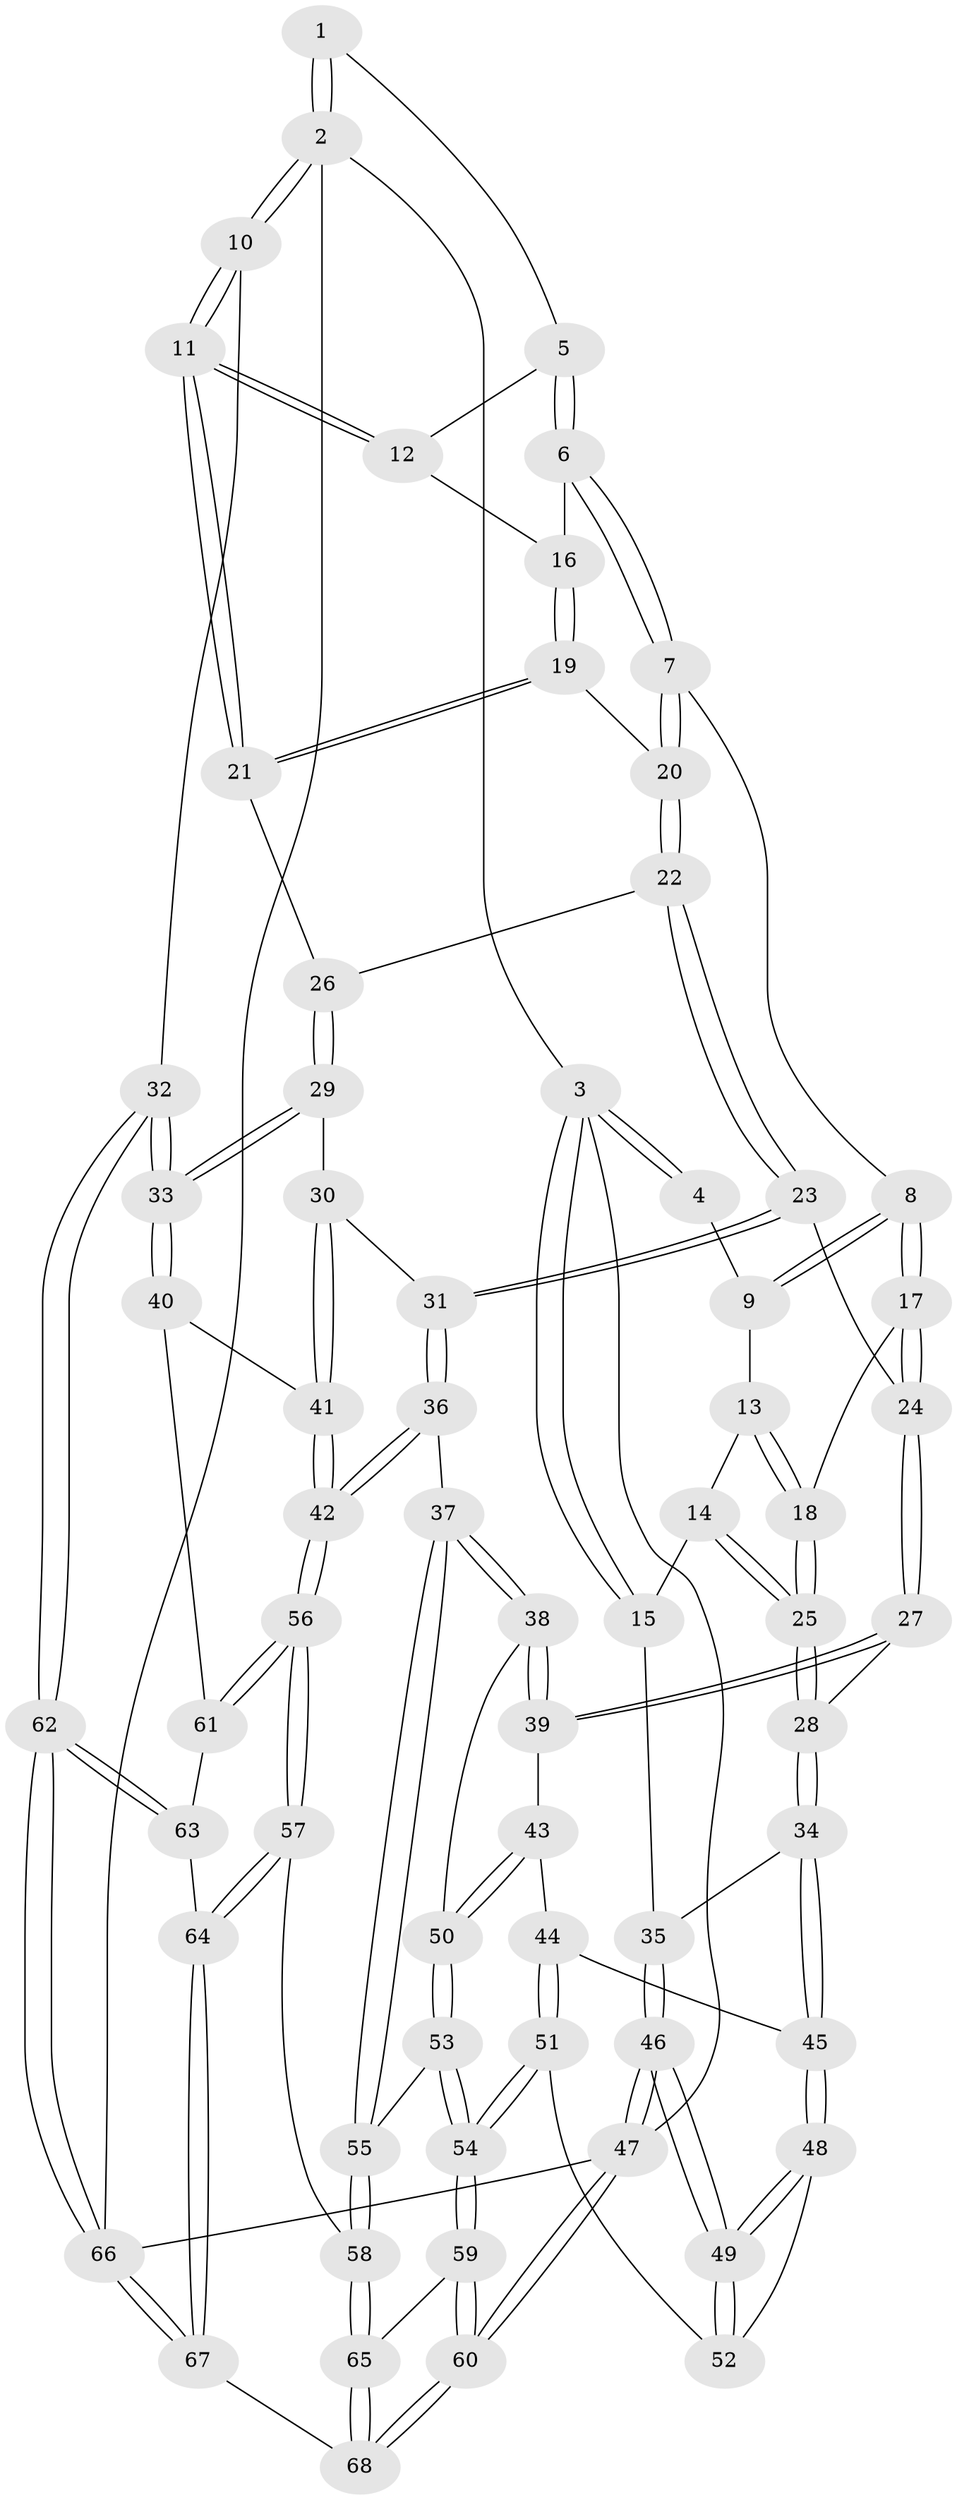 // Generated by graph-tools (version 1.1) at 2025/27/03/09/25 03:27:13]
// undirected, 68 vertices, 167 edges
graph export_dot {
graph [start="1"]
  node [color=gray90,style=filled];
  1 [pos="+0.7290126472862082+0"];
  2 [pos="+1+0"];
  3 [pos="+0+0"];
  4 [pos="+0.3076591770681323+0"];
  5 [pos="+0.7259609053646112+0"];
  6 [pos="+0.6631859307041287+0.07712312089462094"];
  7 [pos="+0.6254755192860807+0.12791657322728825"];
  8 [pos="+0.6166055752831772+0.13274666039521787"];
  9 [pos="+0.3805060675449175+0.07393255060727658"];
  10 [pos="+1+0.21461895843267695"];
  11 [pos="+1+0.21683819454378106"];
  12 [pos="+0.9244754954620908+0.11826673159591726"];
  13 [pos="+0.3263980892787083+0.1611315407182022"];
  14 [pos="+0+0.05298092779497002"];
  15 [pos="+0+0"];
  16 [pos="+0.8450780035751532+0.2257883820578484"];
  17 [pos="+0.5260023095259708+0.2642713266490341"];
  18 [pos="+0.34798043208660223+0.28940082298033665"];
  19 [pos="+0.8475503372713529+0.2408736204260622"];
  20 [pos="+0.7138614357684064+0.28176679644297214"];
  21 [pos="+0.9117861978476963+0.34398533971587986"];
  22 [pos="+0.7296651400917591+0.38428083629470006"];
  23 [pos="+0.6907806781109758+0.42051537728195265"];
  24 [pos="+0.5879983658429626+0.4273004790183909"];
  25 [pos="+0.264703315175315+0.414547538638127"];
  26 [pos="+0.8837489962130985+0.3796724394049042"];
  27 [pos="+0.5179747792324614+0.5084924317256109"];
  28 [pos="+0.2625938655993248+0.4358425825614193"];
  29 [pos="+0.8955283290151375+0.4578784065678283"];
  30 [pos="+0.8104536255688584+0.5540325427361042"];
  31 [pos="+0.7454852977723428+0.5514944399078887"];
  32 [pos="+1+0.6620278549430878"];
  33 [pos="+1+0.6526189082013524"];
  34 [pos="+0.23169799989415246+0.4757885550290169"];
  35 [pos="+0+0.41966754562659503"];
  36 [pos="+0.6536690269300274+0.6840324453426628"];
  37 [pos="+0.578704067338141+0.6598420769060673"];
  38 [pos="+0.5681379238574288+0.6525626015148087"];
  39 [pos="+0.5205938584306771+0.5193023265948215"];
  40 [pos="+1+0.6595513811109966"];
  41 [pos="+0.8554149196098806+0.6150315753001511"];
  42 [pos="+0.7343371504088979+0.785496532692374"];
  43 [pos="+0.3592508603025787+0.6561563687337253"];
  44 [pos="+0.2840866154561752+0.6223223161571857"];
  45 [pos="+0.2250147346788168+0.5542207074036437"];
  46 [pos="+0+0.9471412462152538"];
  47 [pos="+0+1"];
  48 [pos="+0.12628317376843876+0.6681741851271851"];
  49 [pos="+0+0.8758999367505469"];
  50 [pos="+0.4330356479278225+0.7078330120203375"];
  51 [pos="+0.29814380596430096+0.7878281108064347"];
  52 [pos="+0.26806169186731893+0.7850112719298595"];
  53 [pos="+0.3926840247607391+0.8380034854646622"];
  54 [pos="+0.35345675745562394+0.8562395115811723"];
  55 [pos="+0.5014152165716336+0.8687616276355592"];
  56 [pos="+0.7433024106728136+0.8065030894657799"];
  57 [pos="+0.7345011708542624+0.8523726808163095"];
  58 [pos="+0.5379935592920422+0.9024818809176735"];
  59 [pos="+0.3499055243008935+0.8625671081159824"];
  60 [pos="+0+1"];
  61 [pos="+0.9005575177507615+0.7715887124976079"];
  62 [pos="+1+1"];
  63 [pos="+0.934863938695351+0.8512284635117786"];
  64 [pos="+0.8041488106870924+1"];
  65 [pos="+0.499969347690248+1"];
  66 [pos="+1+1"];
  67 [pos="+0.8591121894154189+1"];
  68 [pos="+0.505275166081683+1"];
  1 -- 2;
  1 -- 2;
  1 -- 5;
  2 -- 3;
  2 -- 10;
  2 -- 10;
  2 -- 66;
  3 -- 4;
  3 -- 4;
  3 -- 15;
  3 -- 15;
  3 -- 47;
  4 -- 9;
  5 -- 6;
  5 -- 6;
  5 -- 12;
  6 -- 7;
  6 -- 7;
  6 -- 16;
  7 -- 8;
  7 -- 20;
  7 -- 20;
  8 -- 9;
  8 -- 9;
  8 -- 17;
  8 -- 17;
  9 -- 13;
  10 -- 11;
  10 -- 11;
  10 -- 32;
  11 -- 12;
  11 -- 12;
  11 -- 21;
  11 -- 21;
  12 -- 16;
  13 -- 14;
  13 -- 18;
  13 -- 18;
  14 -- 15;
  14 -- 25;
  14 -- 25;
  15 -- 35;
  16 -- 19;
  16 -- 19;
  17 -- 18;
  17 -- 24;
  17 -- 24;
  18 -- 25;
  18 -- 25;
  19 -- 20;
  19 -- 21;
  19 -- 21;
  20 -- 22;
  20 -- 22;
  21 -- 26;
  22 -- 23;
  22 -- 23;
  22 -- 26;
  23 -- 24;
  23 -- 31;
  23 -- 31;
  24 -- 27;
  24 -- 27;
  25 -- 28;
  25 -- 28;
  26 -- 29;
  26 -- 29;
  27 -- 28;
  27 -- 39;
  27 -- 39;
  28 -- 34;
  28 -- 34;
  29 -- 30;
  29 -- 33;
  29 -- 33;
  30 -- 31;
  30 -- 41;
  30 -- 41;
  31 -- 36;
  31 -- 36;
  32 -- 33;
  32 -- 33;
  32 -- 62;
  32 -- 62;
  33 -- 40;
  33 -- 40;
  34 -- 35;
  34 -- 45;
  34 -- 45;
  35 -- 46;
  35 -- 46;
  36 -- 37;
  36 -- 42;
  36 -- 42;
  37 -- 38;
  37 -- 38;
  37 -- 55;
  37 -- 55;
  38 -- 39;
  38 -- 39;
  38 -- 50;
  39 -- 43;
  40 -- 41;
  40 -- 61;
  41 -- 42;
  41 -- 42;
  42 -- 56;
  42 -- 56;
  43 -- 44;
  43 -- 50;
  43 -- 50;
  44 -- 45;
  44 -- 51;
  44 -- 51;
  45 -- 48;
  45 -- 48;
  46 -- 47;
  46 -- 47;
  46 -- 49;
  46 -- 49;
  47 -- 60;
  47 -- 60;
  47 -- 66;
  48 -- 49;
  48 -- 49;
  48 -- 52;
  49 -- 52;
  49 -- 52;
  50 -- 53;
  50 -- 53;
  51 -- 52;
  51 -- 54;
  51 -- 54;
  53 -- 54;
  53 -- 54;
  53 -- 55;
  54 -- 59;
  54 -- 59;
  55 -- 58;
  55 -- 58;
  56 -- 57;
  56 -- 57;
  56 -- 61;
  56 -- 61;
  57 -- 58;
  57 -- 64;
  57 -- 64;
  58 -- 65;
  58 -- 65;
  59 -- 60;
  59 -- 60;
  59 -- 65;
  60 -- 68;
  60 -- 68;
  61 -- 63;
  62 -- 63;
  62 -- 63;
  62 -- 66;
  62 -- 66;
  63 -- 64;
  64 -- 67;
  64 -- 67;
  65 -- 68;
  65 -- 68;
  66 -- 67;
  66 -- 67;
  67 -- 68;
}
